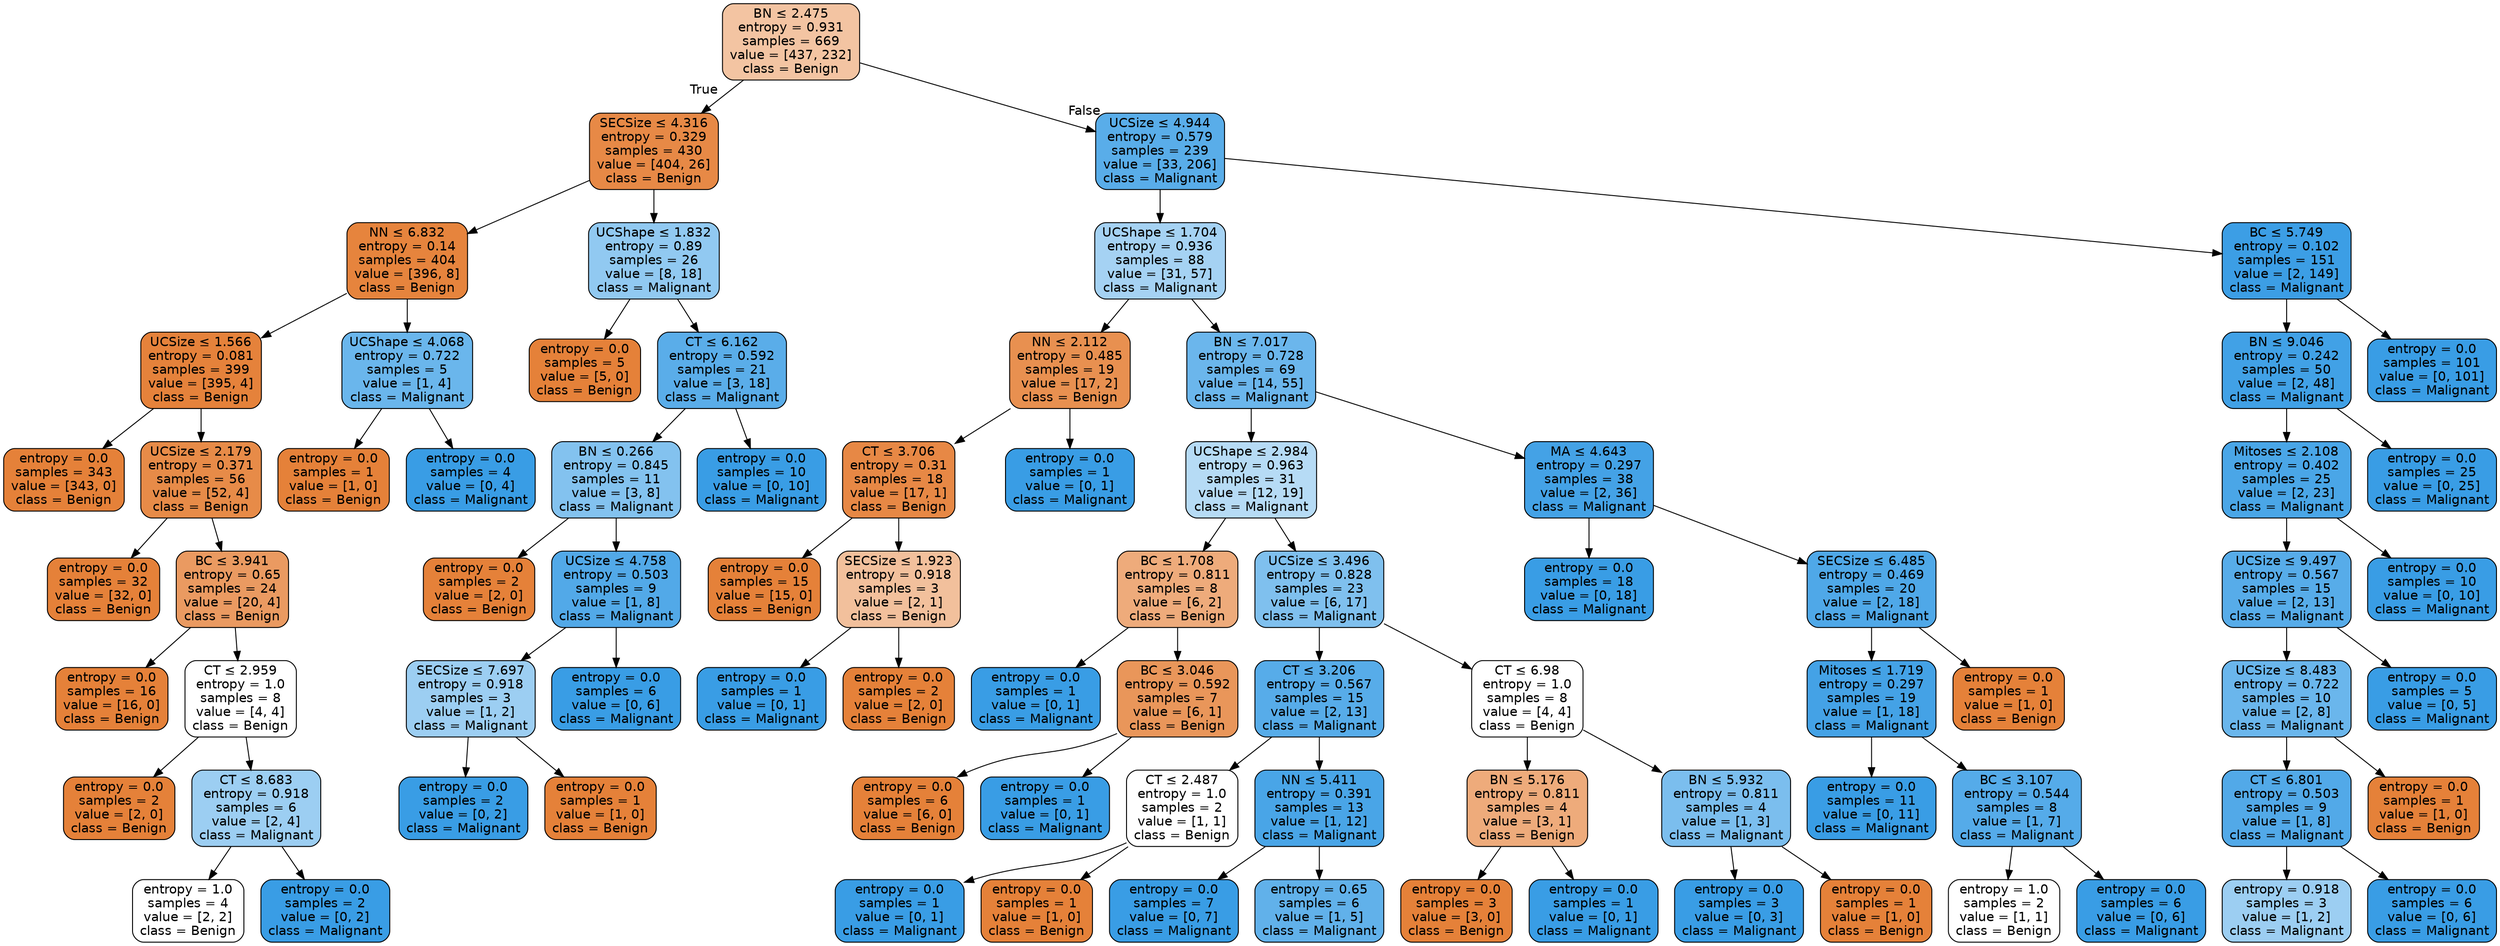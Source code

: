 digraph Tree {
node [shape=box, style="filled, rounded", color="black", fontname="helvetica"] ;
edge [fontname="helvetica"] ;
0 [label=<BN &le; 2.475<br/>entropy = 0.931<br/>samples = 669<br/>value = [437, 232]<br/>class = Benign>, fillcolor="#f3c4a2"] ;
1 [label=<SECSize &le; 4.316<br/>entropy = 0.329<br/>samples = 430<br/>value = [404, 26]<br/>class = Benign>, fillcolor="#e78946"] ;
0 -> 1 [labeldistance=2.5, labelangle=45, headlabel="True"] ;
2 [label=<NN &le; 6.832<br/>entropy = 0.14<br/>samples = 404<br/>value = [396, 8]<br/>class = Benign>, fillcolor="#e6843d"] ;
1 -> 2 ;
3 [label=<UCSize &le; 1.566<br/>entropy = 0.081<br/>samples = 399<br/>value = [395, 4]<br/>class = Benign>, fillcolor="#e5823b"] ;
2 -> 3 ;
4 [label=<entropy = 0.0<br/>samples = 343<br/>value = [343, 0]<br/>class = Benign>, fillcolor="#e58139"] ;
3 -> 4 ;
5 [label=<UCSize &le; 2.179<br/>entropy = 0.371<br/>samples = 56<br/>value = [52, 4]<br/>class = Benign>, fillcolor="#e78b48"] ;
3 -> 5 ;
6 [label=<entropy = 0.0<br/>samples = 32<br/>value = [32, 0]<br/>class = Benign>, fillcolor="#e58139"] ;
5 -> 6 ;
7 [label=<BC &le; 3.941<br/>entropy = 0.65<br/>samples = 24<br/>value = [20, 4]<br/>class = Benign>, fillcolor="#ea9a61"] ;
5 -> 7 ;
8 [label=<entropy = 0.0<br/>samples = 16<br/>value = [16, 0]<br/>class = Benign>, fillcolor="#e58139"] ;
7 -> 8 ;
9 [label=<CT &le; 2.959<br/>entropy = 1.0<br/>samples = 8<br/>value = [4, 4]<br/>class = Benign>, fillcolor="#ffffff"] ;
7 -> 9 ;
10 [label=<entropy = 0.0<br/>samples = 2<br/>value = [2, 0]<br/>class = Benign>, fillcolor="#e58139"] ;
9 -> 10 ;
11 [label=<CT &le; 8.683<br/>entropy = 0.918<br/>samples = 6<br/>value = [2, 4]<br/>class = Malignant>, fillcolor="#9ccef2"] ;
9 -> 11 ;
12 [label=<entropy = 1.0<br/>samples = 4<br/>value = [2, 2]<br/>class = Benign>, fillcolor="#ffffff"] ;
11 -> 12 ;
13 [label=<entropy = 0.0<br/>samples = 2<br/>value = [0, 2]<br/>class = Malignant>, fillcolor="#399de5"] ;
11 -> 13 ;
14 [label=<UCShape &le; 4.068<br/>entropy = 0.722<br/>samples = 5<br/>value = [1, 4]<br/>class = Malignant>, fillcolor="#6ab6ec"] ;
2 -> 14 ;
15 [label=<entropy = 0.0<br/>samples = 1<br/>value = [1, 0]<br/>class = Benign>, fillcolor="#e58139"] ;
14 -> 15 ;
16 [label=<entropy = 0.0<br/>samples = 4<br/>value = [0, 4]<br/>class = Malignant>, fillcolor="#399de5"] ;
14 -> 16 ;
17 [label=<UCShape &le; 1.832<br/>entropy = 0.89<br/>samples = 26<br/>value = [8, 18]<br/>class = Malignant>, fillcolor="#91c9f1"] ;
1 -> 17 ;
18 [label=<entropy = 0.0<br/>samples = 5<br/>value = [5, 0]<br/>class = Benign>, fillcolor="#e58139"] ;
17 -> 18 ;
19 [label=<CT &le; 6.162<br/>entropy = 0.592<br/>samples = 21<br/>value = [3, 18]<br/>class = Malignant>, fillcolor="#5aade9"] ;
17 -> 19 ;
20 [label=<BN &le; 0.266<br/>entropy = 0.845<br/>samples = 11<br/>value = [3, 8]<br/>class = Malignant>, fillcolor="#83c2ef"] ;
19 -> 20 ;
21 [label=<entropy = 0.0<br/>samples = 2<br/>value = [2, 0]<br/>class = Benign>, fillcolor="#e58139"] ;
20 -> 21 ;
22 [label=<UCSize &le; 4.758<br/>entropy = 0.503<br/>samples = 9<br/>value = [1, 8]<br/>class = Malignant>, fillcolor="#52a9e8"] ;
20 -> 22 ;
23 [label=<SECSize &le; 7.697<br/>entropy = 0.918<br/>samples = 3<br/>value = [1, 2]<br/>class = Malignant>, fillcolor="#9ccef2"] ;
22 -> 23 ;
24 [label=<entropy = 0.0<br/>samples = 2<br/>value = [0, 2]<br/>class = Malignant>, fillcolor="#399de5"] ;
23 -> 24 ;
25 [label=<entropy = 0.0<br/>samples = 1<br/>value = [1, 0]<br/>class = Benign>, fillcolor="#e58139"] ;
23 -> 25 ;
26 [label=<entropy = 0.0<br/>samples = 6<br/>value = [0, 6]<br/>class = Malignant>, fillcolor="#399de5"] ;
22 -> 26 ;
27 [label=<entropy = 0.0<br/>samples = 10<br/>value = [0, 10]<br/>class = Malignant>, fillcolor="#399de5"] ;
19 -> 27 ;
28 [label=<UCSize &le; 4.944<br/>entropy = 0.579<br/>samples = 239<br/>value = [33, 206]<br/>class = Malignant>, fillcolor="#59ade9"] ;
0 -> 28 [labeldistance=2.5, labelangle=-45, headlabel="False"] ;
29 [label=<UCShape &le; 1.704<br/>entropy = 0.936<br/>samples = 88<br/>value = [31, 57]<br/>class = Malignant>, fillcolor="#a5d2f3"] ;
28 -> 29 ;
30 [label=<NN &le; 2.112<br/>entropy = 0.485<br/>samples = 19<br/>value = [17, 2]<br/>class = Benign>, fillcolor="#e89050"] ;
29 -> 30 ;
31 [label=<CT &le; 3.706<br/>entropy = 0.31<br/>samples = 18<br/>value = [17, 1]<br/>class = Benign>, fillcolor="#e78845"] ;
30 -> 31 ;
32 [label=<entropy = 0.0<br/>samples = 15<br/>value = [15, 0]<br/>class = Benign>, fillcolor="#e58139"] ;
31 -> 32 ;
33 [label=<SECSize &le; 1.923<br/>entropy = 0.918<br/>samples = 3<br/>value = [2, 1]<br/>class = Benign>, fillcolor="#f2c09c"] ;
31 -> 33 ;
34 [label=<entropy = 0.0<br/>samples = 1<br/>value = [0, 1]<br/>class = Malignant>, fillcolor="#399de5"] ;
33 -> 34 ;
35 [label=<entropy = 0.0<br/>samples = 2<br/>value = [2, 0]<br/>class = Benign>, fillcolor="#e58139"] ;
33 -> 35 ;
36 [label=<entropy = 0.0<br/>samples = 1<br/>value = [0, 1]<br/>class = Malignant>, fillcolor="#399de5"] ;
30 -> 36 ;
37 [label=<BN &le; 7.017<br/>entropy = 0.728<br/>samples = 69<br/>value = [14, 55]<br/>class = Malignant>, fillcolor="#6bb6ec"] ;
29 -> 37 ;
38 [label=<UCShape &le; 2.984<br/>entropy = 0.963<br/>samples = 31<br/>value = [12, 19]<br/>class = Malignant>, fillcolor="#b6dbf5"] ;
37 -> 38 ;
39 [label=<BC &le; 1.708<br/>entropy = 0.811<br/>samples = 8<br/>value = [6, 2]<br/>class = Benign>, fillcolor="#eeab7b"] ;
38 -> 39 ;
40 [label=<entropy = 0.0<br/>samples = 1<br/>value = [0, 1]<br/>class = Malignant>, fillcolor="#399de5"] ;
39 -> 40 ;
41 [label=<BC &le; 3.046<br/>entropy = 0.592<br/>samples = 7<br/>value = [6, 1]<br/>class = Benign>, fillcolor="#e9965a"] ;
39 -> 41 ;
42 [label=<entropy = 0.0<br/>samples = 6<br/>value = [6, 0]<br/>class = Benign>, fillcolor="#e58139"] ;
41 -> 42 ;
43 [label=<entropy = 0.0<br/>samples = 1<br/>value = [0, 1]<br/>class = Malignant>, fillcolor="#399de5"] ;
41 -> 43 ;
44 [label=<UCSize &le; 3.496<br/>entropy = 0.828<br/>samples = 23<br/>value = [6, 17]<br/>class = Malignant>, fillcolor="#7fc0ee"] ;
38 -> 44 ;
45 [label=<CT &le; 3.206<br/>entropy = 0.567<br/>samples = 15<br/>value = [2, 13]<br/>class = Malignant>, fillcolor="#57ace9"] ;
44 -> 45 ;
46 [label=<CT &le; 2.487<br/>entropy = 1.0<br/>samples = 2<br/>value = [1, 1]<br/>class = Benign>, fillcolor="#ffffff"] ;
45 -> 46 ;
47 [label=<entropy = 0.0<br/>samples = 1<br/>value = [0, 1]<br/>class = Malignant>, fillcolor="#399de5"] ;
46 -> 47 ;
48 [label=<entropy = 0.0<br/>samples = 1<br/>value = [1, 0]<br/>class = Benign>, fillcolor="#e58139"] ;
46 -> 48 ;
49 [label=<NN &le; 5.411<br/>entropy = 0.391<br/>samples = 13<br/>value = [1, 12]<br/>class = Malignant>, fillcolor="#49a5e7"] ;
45 -> 49 ;
50 [label=<entropy = 0.0<br/>samples = 7<br/>value = [0, 7]<br/>class = Malignant>, fillcolor="#399de5"] ;
49 -> 50 ;
51 [label=<entropy = 0.65<br/>samples = 6<br/>value = [1, 5]<br/>class = Malignant>, fillcolor="#61b1ea"] ;
49 -> 51 ;
52 [label=<CT &le; 6.98<br/>entropy = 1.0<br/>samples = 8<br/>value = [4, 4]<br/>class = Benign>, fillcolor="#ffffff"] ;
44 -> 52 ;
53 [label=<BN &le; 5.176<br/>entropy = 0.811<br/>samples = 4<br/>value = [3, 1]<br/>class = Benign>, fillcolor="#eeab7b"] ;
52 -> 53 ;
54 [label=<entropy = 0.0<br/>samples = 3<br/>value = [3, 0]<br/>class = Benign>, fillcolor="#e58139"] ;
53 -> 54 ;
55 [label=<entropy = 0.0<br/>samples = 1<br/>value = [0, 1]<br/>class = Malignant>, fillcolor="#399de5"] ;
53 -> 55 ;
56 [label=<BN &le; 5.932<br/>entropy = 0.811<br/>samples = 4<br/>value = [1, 3]<br/>class = Malignant>, fillcolor="#7bbeee"] ;
52 -> 56 ;
57 [label=<entropy = 0.0<br/>samples = 3<br/>value = [0, 3]<br/>class = Malignant>, fillcolor="#399de5"] ;
56 -> 57 ;
58 [label=<entropy = 0.0<br/>samples = 1<br/>value = [1, 0]<br/>class = Benign>, fillcolor="#e58139"] ;
56 -> 58 ;
59 [label=<MA &le; 4.643<br/>entropy = 0.297<br/>samples = 38<br/>value = [2, 36]<br/>class = Malignant>, fillcolor="#44a2e6"] ;
37 -> 59 ;
60 [label=<entropy = 0.0<br/>samples = 18<br/>value = [0, 18]<br/>class = Malignant>, fillcolor="#399de5"] ;
59 -> 60 ;
61 [label=<SECSize &le; 6.485<br/>entropy = 0.469<br/>samples = 20<br/>value = [2, 18]<br/>class = Malignant>, fillcolor="#4fa8e8"] ;
59 -> 61 ;
62 [label=<Mitoses &le; 1.719<br/>entropy = 0.297<br/>samples = 19<br/>value = [1, 18]<br/>class = Malignant>, fillcolor="#44a2e6"] ;
61 -> 62 ;
63 [label=<entropy = 0.0<br/>samples = 11<br/>value = [0, 11]<br/>class = Malignant>, fillcolor="#399de5"] ;
62 -> 63 ;
64 [label=<BC &le; 3.107<br/>entropy = 0.544<br/>samples = 8<br/>value = [1, 7]<br/>class = Malignant>, fillcolor="#55abe9"] ;
62 -> 64 ;
65 [label=<entropy = 1.0<br/>samples = 2<br/>value = [1, 1]<br/>class = Benign>, fillcolor="#ffffff"] ;
64 -> 65 ;
66 [label=<entropy = 0.0<br/>samples = 6<br/>value = [0, 6]<br/>class = Malignant>, fillcolor="#399de5"] ;
64 -> 66 ;
67 [label=<entropy = 0.0<br/>samples = 1<br/>value = [1, 0]<br/>class = Benign>, fillcolor="#e58139"] ;
61 -> 67 ;
68 [label=<BC &le; 5.749<br/>entropy = 0.102<br/>samples = 151<br/>value = [2, 149]<br/>class = Malignant>, fillcolor="#3c9ee5"] ;
28 -> 68 ;
69 [label=<BN &le; 9.046<br/>entropy = 0.242<br/>samples = 50<br/>value = [2, 48]<br/>class = Malignant>, fillcolor="#41a1e6"] ;
68 -> 69 ;
70 [label=<Mitoses &le; 2.108<br/>entropy = 0.402<br/>samples = 25<br/>value = [2, 23]<br/>class = Malignant>, fillcolor="#4aa6e7"] ;
69 -> 70 ;
71 [label=<UCSize &le; 9.497<br/>entropy = 0.567<br/>samples = 15<br/>value = [2, 13]<br/>class = Malignant>, fillcolor="#57ace9"] ;
70 -> 71 ;
72 [label=<UCSize &le; 8.483<br/>entropy = 0.722<br/>samples = 10<br/>value = [2, 8]<br/>class = Malignant>, fillcolor="#6ab6ec"] ;
71 -> 72 ;
73 [label=<CT &le; 6.801<br/>entropy = 0.503<br/>samples = 9<br/>value = [1, 8]<br/>class = Malignant>, fillcolor="#52a9e8"] ;
72 -> 73 ;
74 [label=<entropy = 0.918<br/>samples = 3<br/>value = [1, 2]<br/>class = Malignant>, fillcolor="#9ccef2"] ;
73 -> 74 ;
75 [label=<entropy = 0.0<br/>samples = 6<br/>value = [0, 6]<br/>class = Malignant>, fillcolor="#399de5"] ;
73 -> 75 ;
76 [label=<entropy = 0.0<br/>samples = 1<br/>value = [1, 0]<br/>class = Benign>, fillcolor="#e58139"] ;
72 -> 76 ;
77 [label=<entropy = 0.0<br/>samples = 5<br/>value = [0, 5]<br/>class = Malignant>, fillcolor="#399de5"] ;
71 -> 77 ;
78 [label=<entropy = 0.0<br/>samples = 10<br/>value = [0, 10]<br/>class = Malignant>, fillcolor="#399de5"] ;
70 -> 78 ;
79 [label=<entropy = 0.0<br/>samples = 25<br/>value = [0, 25]<br/>class = Malignant>, fillcolor="#399de5"] ;
69 -> 79 ;
80 [label=<entropy = 0.0<br/>samples = 101<br/>value = [0, 101]<br/>class = Malignant>, fillcolor="#399de5"] ;
68 -> 80 ;
}